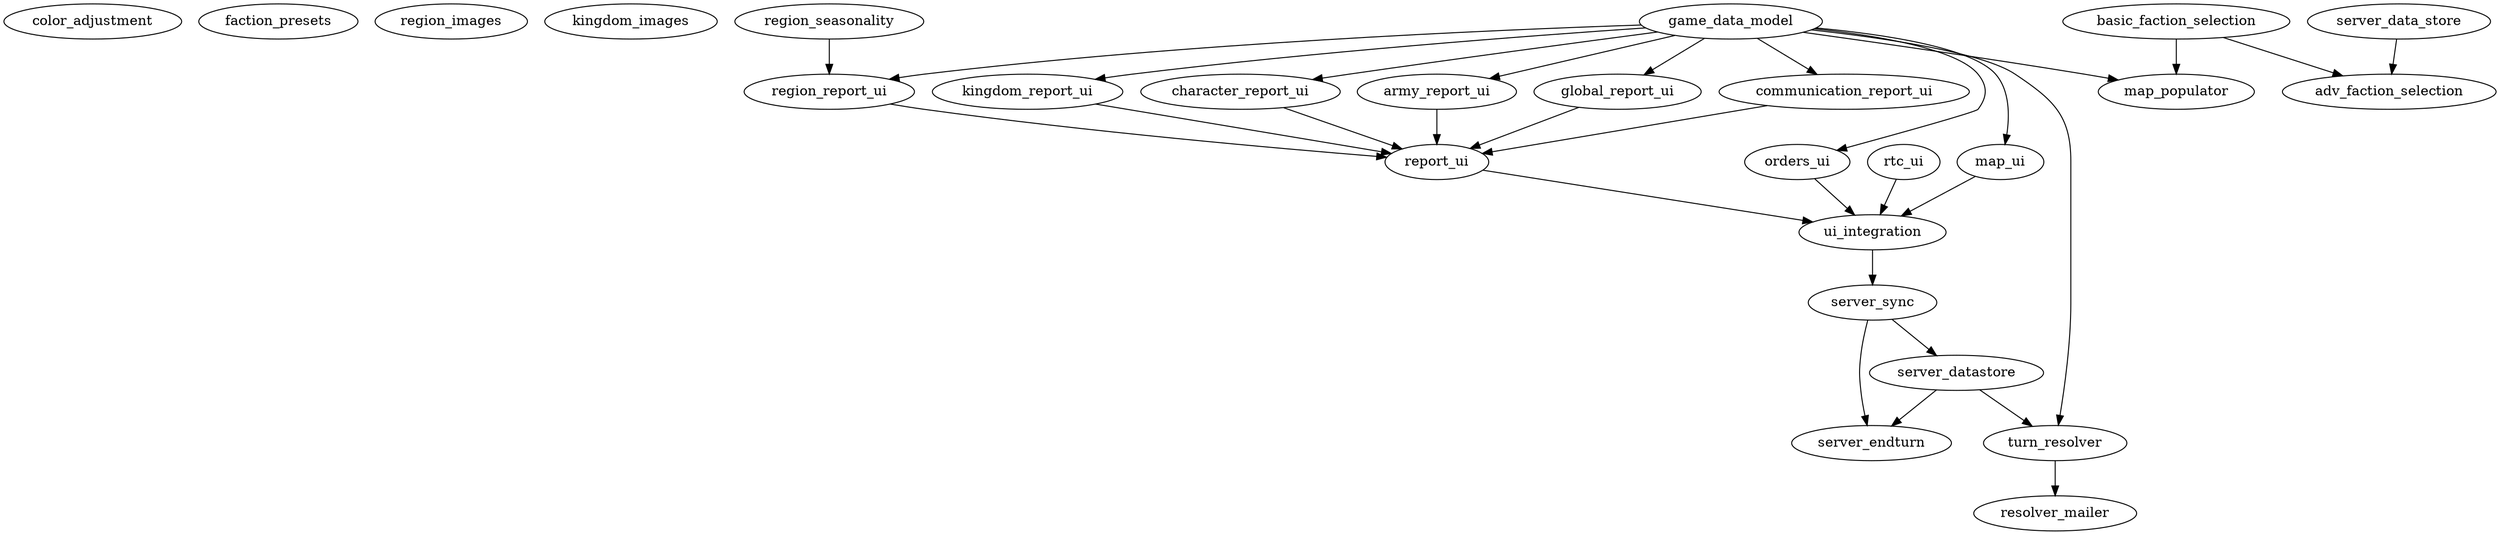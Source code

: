 // Implementation Plan
/*

Effective starting during resolution of turn 13:
 * Armies no longer consume any food.
 * Conquest of a region will require having an "Always attack their armies/navies" disposition toward the current ruler of that region.
 * The "Raiders" tag will no longer hide the army from the actual owner of the region the army occupies.
 * Characters who lead armies with the "Raiders" tag will be hidden on the following turn, as though they were part of the army. (This does not grant spy experience.)
 * The "Policing" trait of nobles will now read "Pirates will not appear in this region. The noble contributes 8 gold each turn to bribe pirates not to appear in the nation overall." (It currently reads "Pirates will not appear in this region.")
 * The "Pillagers (Pirate)" tag of pirate armies will now contribute +0.4 pirate threat per gold, rather than +1.
 * The "Unpredictable" ("Moves randomly, but not into sea regions.") tag of pirate armies will be replaced with "Unruly": "If larger than 2000 soldiers, divides into two equal armies each turn. All armies move randomly, but not into sea regions.".
 * The sources of increase in pirate threat will be disclosed to all players.
 * The minimum conquest size of a region formula has been adjusted slightly so that fortification mods to the minimum conquest size now stack additively, which is more consistent with other modifiers in the game. (Unrest still applies multiplicatively to the base number.)
 * The minimum patrol size of a region now factors in regional unrest: happy regions are easier to patrol, solve banditry in, and oust nobles from; high-unrest regions are much harder.
 * When armies/navies merge, the prepared motion(s) of the smaller unit will be lost.
 * Shipyards will not produce ships which would be captured.

Upcoming Rules Changes:
 * Armies no longer consume any food.
   * This is to workaround an issue where players could figure out the size of hidden armies by carefully tallying the food consumption in each region.
	 * Army food consumption was also inconsistent between sea and land regions and caused confusion in regions with tiny populations (because the UI did not predict/communicate how much food would be eaten by the army, so people doing exact food transfers tended to under-guess by a couple thousand and have a hundred or so civilians starve to death.
 * Conquest of a region will require having an "Always attack their armies/navies" disposition toward the current ruler of that region.
   * This is to avoid a situation where you can pay tribute to a nation while simultaneously conquering their territories, or be "friendly" or "neutral" to a nation on the turn you backstab them.
	 * Consequently, the noble unrest penalty for conquering a region paying tribute to you has been lowered to 6, to keep the overall unrest cost of conquering a tributary's regions at 10.
 * Rulers of hidden captive characters will not be told who the captor is?
   * In practice they tend to have a small list of possible culprits, so this doesn't change too much.
 * The "Raiders" tag will no longer hide the army from the actual owner of the region the army occupies.
 * The "Policing" trait of nobles will now read "Pirates will not appear in this region. The noble contributes 8 gold each turn to bribe pirates not to appear in the nation overall." (It currently reads "Pirates will not appear in this region.")
   * Nobles reducing pirate probability in a specific region is a very small contribution to your national security overall, but the "banditry" crisis is very common due to how people tend to group up their armies. Making the effect more powerful will hopefully make it feel a little better when you successfully resolve a banditry crisis.
 * The "Pillagers (Pirate)" tag of pirate armies will now contribute +0.4 pirate threat per gold, rather than +1.
   * This and the following two changes are because pirates are snowballing more than I want in the g=2 game: A pirate army occupying a region that produces 24 tax is racking up 2400 more pirates per turn, but usually takes several turns to destroy - the g=2 game is currently at +8800 pirates spawning every turn and will probably be around 20k/turn or more by the time this change takes effect. I do like pirates snowballing a little bit to make the Northern (Alyrja) religion/ideology attractive but 20k pirates per turn is going to be a bit much, I think.
 * The "Unpredictable" ("Moves randomly, but not into sea regions.") tag of pirate armies will be replaced with "Unruly": "Divides into two equal armies each turn. Both armies move randomly, but not into sea regions.".
   * Having them automatically split up both makes it a little less swingy about where the deathball pirate army moves, creates a more widespread regional problem when a large amount of pirates show up, and weakens the pirates over time, so that if a nation can't deal with them right away, they can suffer through the income loss (and overall increased threat) for a while and then the problem will be more tractible. 
 * The sources of increase in pirate threat will be disclosed to all players. (Bribes about where the pirates appear are still secret.)
	 * I think right now people don't really understand why threat is increasing so much. This also facilitates better international cooperation in controlling pirate threat.
 * The minimum conquest size of a region formula has been adjusted slightly so that fortification mods to the minimum conquest size now stack additively, which is more consistent with other modifiers in the game. (Unrest still applies multiplicatively to the base number.)
 * The minimum patrol size of a region now factors in regional unrest: happy regions are easier to patrol, solve banditry in, and oust nobles from; high-unrest regions are much harder.
 * When armies merge, the prepared motion(s) of the smaller army will be lost.
   * This prevents players from setting up single-soldier "highways" across difficult edges and fast-moving armies by repeated merges, which in turn makes army motion more predictable and terrain more important.
 * Shipyards will not produce ships which would be captured.
   * Since capture is evaluated before shipyard production, they would always produce ships for the current ruler (which would not be captured until the following turn) - the rules as written were inconsistent about this case and this solution makes more sense.
 * Characters who lead armies with the Raider tag will be hidden on the following turn if the army is hidden.

Long-Term Changes (Not this game)
 * Chalice of Compassion will cause -30% taxation income, rather than -30% recruitment.
		* The recruitment penalty means little to CoC-heavy nations - it doesn't affect their troop cap and can easily be overcome by the signing bonus mechanic. Changing CoC to affect overall economy makes it harder to play a CoC nation that is militarily secure, which encourages them to form better alliances rather than just turtle.
 * Signing bonus efficacy will be scaled down (at low levels, cost at least twice as much for the same effect).
		* Overall I think signing bonus is earning too much.
 * 10% increase in the global amount of food.
    * I need a better way to create inequality of distribution, too. A lot of the score profiles (religion, culture, etc) are good conflict generators but in these games I feel they've been overshadoweded a bit too much by the food issues.
 * Undead armies cannot be merged into non-undead armies.
 * Higher Power armies cannot be disbanded.
 * Cult-aligned nations may choose (each turn) between their recruits being Undead versus their normal culture.
 * Navies will gain cultural features (like armies currently have). The cultural features of a navy can be swapped to another culture by taking a "Change Crew" action taken in a friendly port of that culture. Captured navies will be less effective until such an action is taken.

=======CRITICAL
game status report (GM mail, turn number)
Eliminate passwords - e-mails for game start and game advance include kingdom and one-turn-use passwords in the URL, which is scrubbed via javascript
E-mail GM on turn advance.
Past turn viewer.
Front-page of global news / battles / etc.
Build player database.
Per-unit history section detailing past locations, etc.
Add some kind of spying action that reveals hidden units.
Allow building without characters?
Move HR/C/S blocks above the past correspondence block?
orders pane should enforce tribute vs army attack restrictions
clarify international display so that tribute more clearly implies friendship.
Merge-lines, divisions planned movement arrows.
Intrigue map overlay
Pirate threat map overlay
Kingdom report - trait tooltips
Character Portraits?
Kingdom customization: allow specifying a signature
culture map is questionable - use flag icon?
legend for map. Collapseable?

GAME DATA MODEL:

g_turndata = {
	"date": 2
	"regions": [
		{
			"population": 100000,
			"kingdom": "Fiskrbaer",
			"unrest_popular": 0.32,
			"noble": {
				"name": "Sir Iassac Newton",
				"tags": ["Inspiring"],
				"crisis": 
					"type": "recession",
					"deadline": 4,
					"goal": 244
				},
				unrest": "0.22"
			},
			"constructions": [
				{"type": "shipyard", "original_cost": 33},
				{"type": "temple", "religion": "Northern (Alyrja)", "original_cost": 33}
				{"type": "fortifications", "original_cost": 22},
			],
			"food": 765000,
			"harvest": 7.91,
		},
	],
	"kingdoms": {
		"Fiskrbaer": {
			"gold": 34.78,
			"relationships": {
				"Aefoss": {
					"battle": "only_in_territory",
					"refugees": "no",
					"defend": "defensive_wars_only",
					"tribute": .25,
					"construct": "yes",
				}
			},
			"gothi": {
				"Alyrja": false,
				"Syrjen": false,
				"Rjinku": true,
				"Lyskr": true,
			},
			"goodwill": -22,
			"loyal_to_cult": false,
			"court": [
				{"name": "Nobli Noblus", "tags": ["Inspiring"]},
			],
		}
	},
	"communications": [
		{
			"from": "Fiskrbaer",
			"signed": "Fiskrbaer", // Anonymous letters will say "Anonymous".
			"to": ["Aefoss"],
			"intercepted": ["Hosshofn"],
			"text": "Hallbjorn, you are so cool.",
			"post_date": 3,
		},
	],
	"characters": [
		{
			"name": "Dudeman Examplar",
			"kingdom": "Fiskrbaer",
			"captor": "Aefoss", // "" if free.
			"location": 123, // -1 if unknown.
			"preparation": [
				{"to": 124, "amount": 1},
			],
			"tags": ["Cardinal"],
			"experience": {
				"general": 22,
				"admiral": 22,
				"governor": 22,
				"spy": 22,
			},
			"order_hint": "Travel to Fireskattr"
		}
	],
	"armies": [ // Includes navies - doesn't include hidden forces.
		"id": id,
		"type": "army", // Or "navy"
		"kingdom": "Fiskrbaer",
		"size": 6050,
		"tags": ["Steel", "Formations"],
		"location": 123,
		"preparation": [
			{"to": 124, "amount": 1},
		],
		"orderhint": "Travel to Fireskattr"
	],
	"pirate": {
		"threat": 1234.5,
		"bribes": {
			"Fiskrbaer": 0,
			"Aefoss": 50,
			"Hosshofn": -50,
		},
	}
	"tivar": {
		"warwinds": false,
		"deluge": false,
		"parch": true,
		"veil": true,
	},
};

 */

digraph {
	color_adjustment
	faction_presets
	region_images
	kingdom_images
	region_seasonality -> region_report_ui
	basic_faction_selection -> map_populator
	basic_faction_selection -> adv_faction_selection
	server_data_store -> adv_faction_selection
	game_data_model -> map_populator
	game_data_model -> map_ui
	game_data_model -> orders_ui
	game_data_model -> region_report_ui
	game_data_model -> character_report_ui
	game_data_model -> army_report_ui
	game_data_model -> global_report_ui
	game_data_model -> communication_report_ui
	game_data_model -> kingdom_report_ui
	region_report_ui -> report_ui
	character_report_ui -> report_ui
	army_report_ui -> report_ui
	kingdom_report_ui -> report_ui
	global_report_ui -> report_ui
	communication_report_ui -> report_ui
	map_ui -> ui_integration
	orders_ui -> ui_integration
	rtc_ui -> ui_integration
	report_ui -> ui_integration
	ui_integration -> server_sync
	server_sync -> server_datastore
	server_sync -> server_endturn
	server_datastore -> server_endturn
	game_data_model -> turn_resolver
	server_datastore -> turn_resolver
	turn_resolver -> resolver_mailer
}
